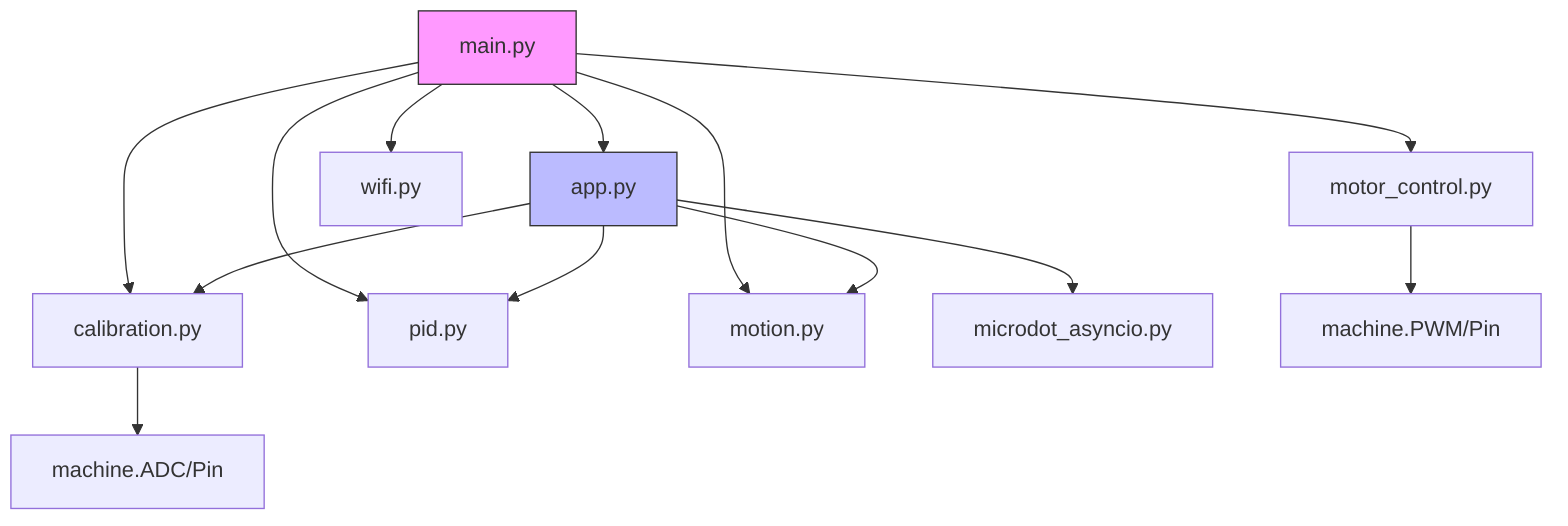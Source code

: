 graph TD
    A[main.py] --> B[app.py]
    A --> C[calibration.py]
    A --> D[motor_control.py]
    A --> E[pid.py]
    A --> F[motion.py]
    A --> G[wifi.py]
    
    B --> H[microdot_asyncio.py]
    B --> C
    B --> E
    B --> F
    
    C --> I[machine.ADC/Pin]
    D --> J[machine.PWM/Pin]
    
    style A fill:#f9f,stroke:#333
    style B fill:#bbf,stroke:#333